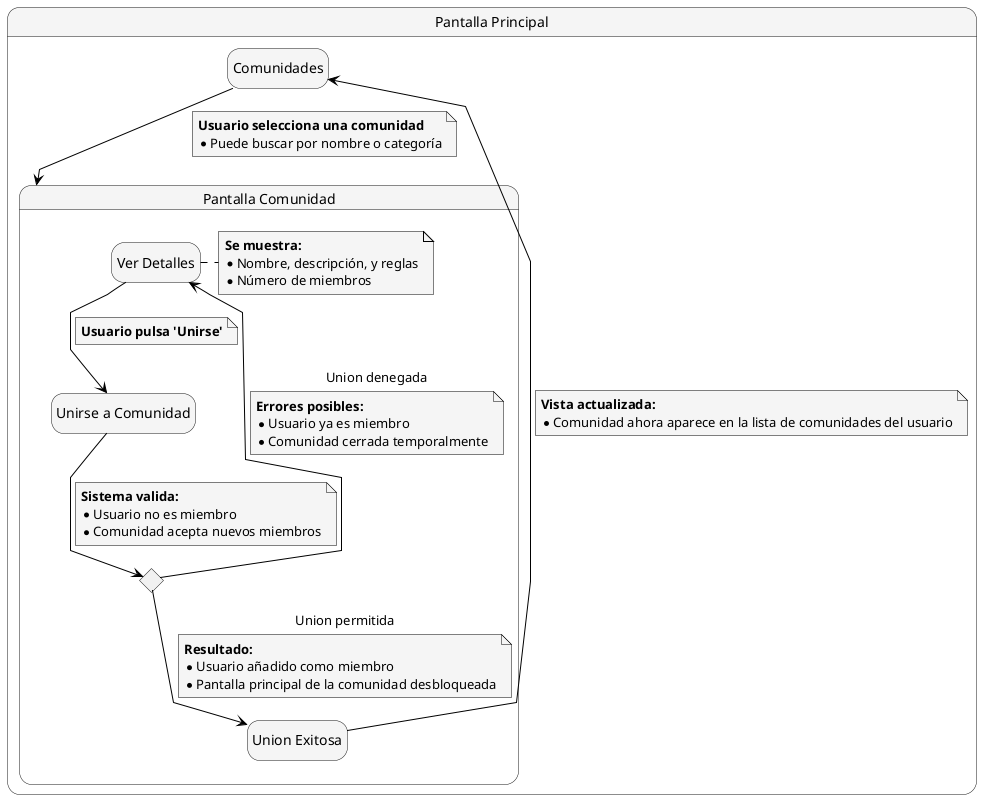 @startuml Unirse_Comunidad
skinparam {
    NoteBackgroundColor #whiteSmoke
    NoteBorderColor #black
    linetype polyline
}

skinparam state {
    BackgroundColor #whiteSmoke
    ArrowColor black
}

hide empty description


state PantallaPrincipal as "Pantalla Principal"{
    state Comunidades as "Comunidades"
    Comunidades -down-> PantallaComunidad
    note on link
        <b>Usuario selecciona una comunidad</b>
        * Puede buscar por nombre o categoría
    end note
}


state PantallaComunidad as "Pantalla Comunidad" {
    state VerDetallesComunidad as "Ver Detalles"
    note right of VerDetallesComunidad
        <b>Se muestra:</b>
        * Nombre, descripción, y reglas
        * Número de miembros
    end note

    state UnirseComunidad as "Unirse a Comunidad"
    state ConfirmarUnión <<choice>>
    state ExitoUnion as "Union Exitosa"

    VerDetallesComunidad -down-> UnirseComunidad
    note on link
        <b>Usuario pulsa 'Unirse'</b>
    end note

    UnirseComunidad -down-> ConfirmarUnión
    note on link
        <b>Sistema valida:</b>
        * Usuario no es miembro
        * Comunidad acepta nuevos miembros
    end note

    ConfirmarUnión -down-> ExitoUnion : Union permitida
    note on link
        <b>Resultado:</b>
        * Usuario añadido como miembro
        * Pantalla principal de la comunidad desbloqueada
    end note

    ConfirmarUnión -up-> VerDetallesComunidad : Union denegada
    note on link
        <b>Errores posibles:</b>
        * Usuario ya es miembro
        * Comunidad cerrada temporalmente
    end note

    ExitoUnion -up-> Comunidades
    note on link 
        <b>Vista actualizada:</b>
        * Comunidad ahora aparece en la lista de comunidades del usuario
    end note
}


@enduml
